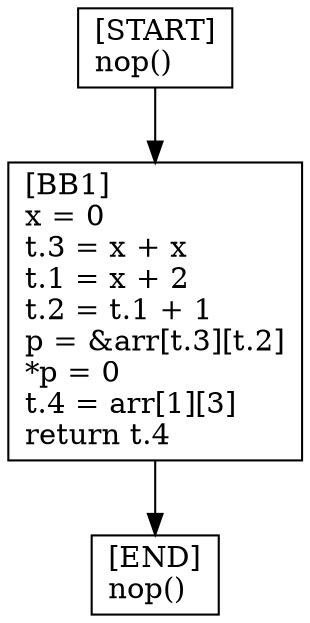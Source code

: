 digraph {
  node [shape=box]
  END [label="[END]\lnop()\l"];
  START [label="[START]\lnop()\l"];
  BB1 [label="[BB1]\lx = 0\lt.3 = x + x\lt.1 = x + 2\lt.2 = t.1 + 1\lp = &arr[t.3][t.2]\l*p = 0\lt.4 = arr[1][3]\lreturn t.4\l"];
  BB1 -> END;
  START -> BB1;
}
